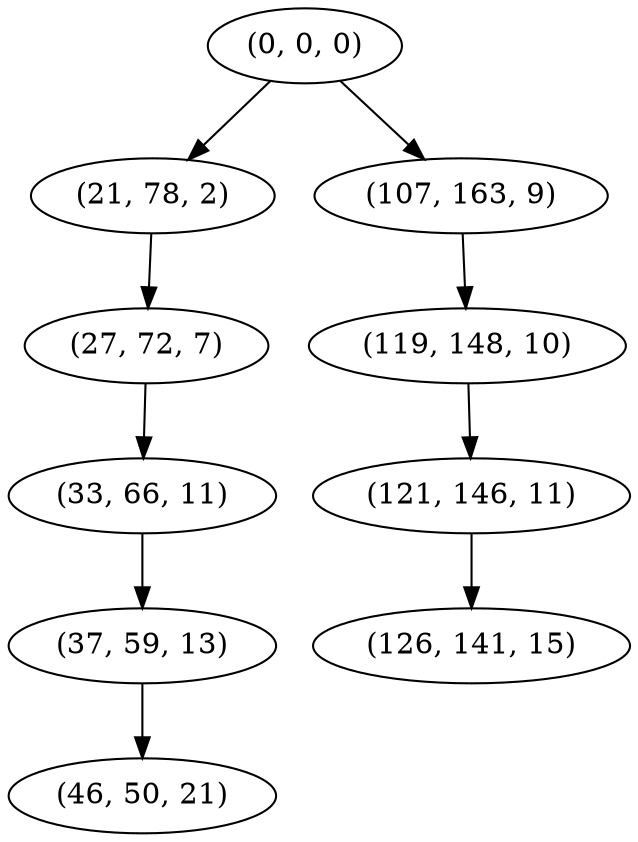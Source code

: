 digraph tree {
    "(0, 0, 0)";
    "(21, 78, 2)";
    "(27, 72, 7)";
    "(33, 66, 11)";
    "(37, 59, 13)";
    "(46, 50, 21)";
    "(107, 163, 9)";
    "(119, 148, 10)";
    "(121, 146, 11)";
    "(126, 141, 15)";
    "(0, 0, 0)" -> "(21, 78, 2)";
    "(0, 0, 0)" -> "(107, 163, 9)";
    "(21, 78, 2)" -> "(27, 72, 7)";
    "(27, 72, 7)" -> "(33, 66, 11)";
    "(33, 66, 11)" -> "(37, 59, 13)";
    "(37, 59, 13)" -> "(46, 50, 21)";
    "(107, 163, 9)" -> "(119, 148, 10)";
    "(119, 148, 10)" -> "(121, 146, 11)";
    "(121, 146, 11)" -> "(126, 141, 15)";
}
